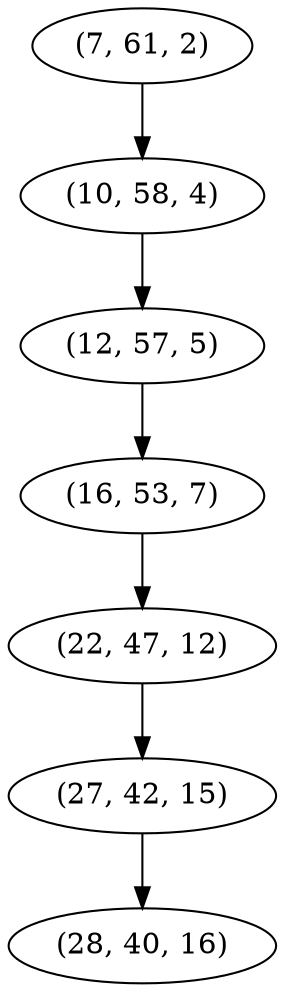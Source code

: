 digraph tree {
    "(7, 61, 2)";
    "(10, 58, 4)";
    "(12, 57, 5)";
    "(16, 53, 7)";
    "(22, 47, 12)";
    "(27, 42, 15)";
    "(28, 40, 16)";
    "(7, 61, 2)" -> "(10, 58, 4)";
    "(10, 58, 4)" -> "(12, 57, 5)";
    "(12, 57, 5)" -> "(16, 53, 7)";
    "(16, 53, 7)" -> "(22, 47, 12)";
    "(22, 47, 12)" -> "(27, 42, 15)";
    "(27, 42, 15)" -> "(28, 40, 16)";
}
